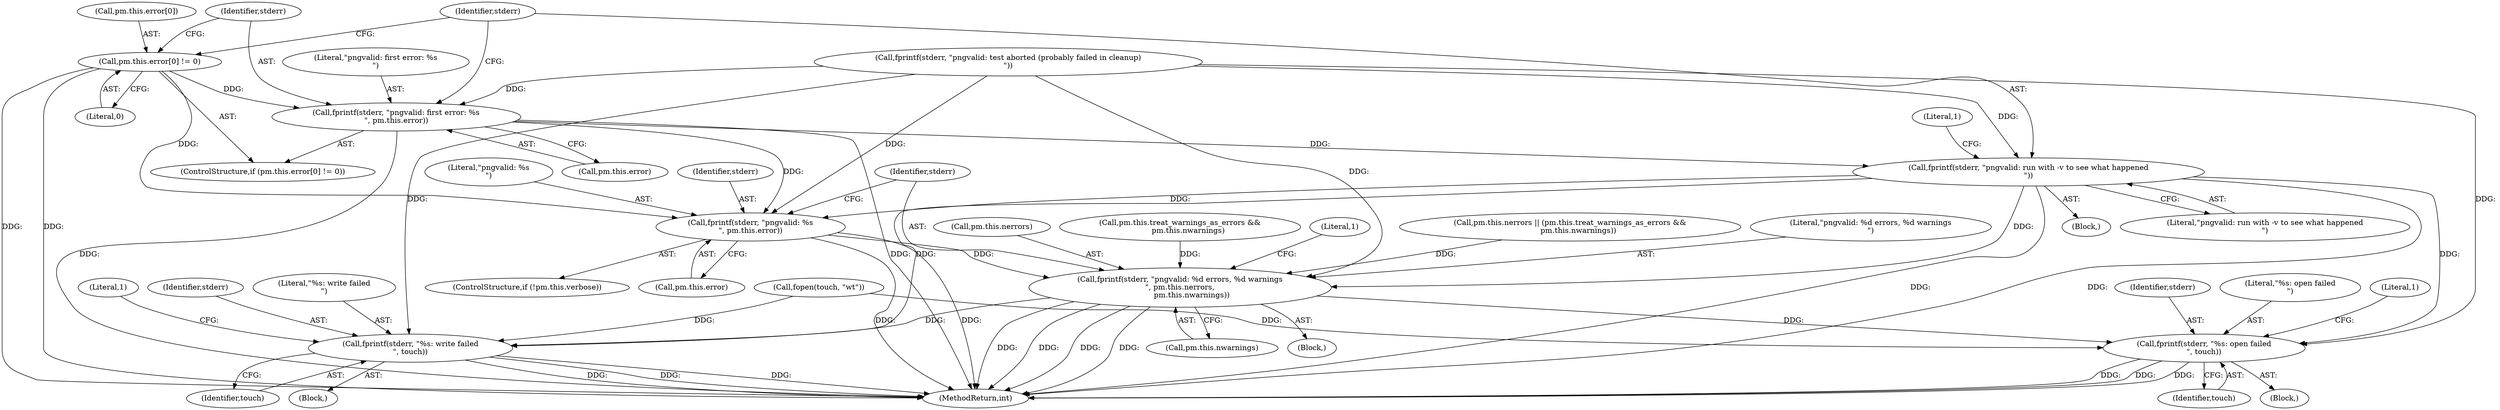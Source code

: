 digraph "0_Android_9d4853418ab2f754c2b63e091c29c5529b8b86ca_94@array" {
"1001652" [label="(Call,pm.this.error[0] != 0)"];
"1001661" [label="(Call,fprintf(stderr, \"pngvalid: first error: %s\n\", pm.this.error))"];
"1001669" [label="(Call,fprintf(stderr, \"pngvalid: run with -v to see what happened\n\"))"];
"1001767" [label="(Call,fprintf(stderr, \"pngvalid: %s\n\", pm.this.error))"];
"1001775" [label="(Call,fprintf(stderr, \"pngvalid: %d errors, %d warnings\n\", pm.this.nerrors,\n          pm.this.nwarnings))"];
"1001825" [label="(Call,fprintf(stderr, \"%s: write failed\n\", touch))"];
"1001833" [label="(Call,fprintf(stderr, \"%s: open failed\n\", touch))"];
"1001650" [label="(Block,)"];
"1001640" [label="(Call,fprintf(stderr, \"pngvalid: test aborted (probably failed in cleanup)\n\"))"];
"1001671" [label="(Literal,\"pngvalid: run with -v to see what happened\n\")"];
"1001673" [label="(Literal,1)"];
"1001653" [label="(Call,pm.this.error[0])"];
"1001798" [label="(Call,fopen(touch, \"wt\"))"];
"1001662" [label="(Identifier,stderr)"];
"1001828" [label="(Identifier,touch)"];
"1001825" [label="(Call,fprintf(stderr, \"%s: write failed\n\", touch))"];
"1001836" [label="(Identifier,touch)"];
"1001742" [label="(Call,pm.this.nerrors || (pm.this.treat_warnings_as_errors &&\n       pm.this.nwarnings))"];
"1001824" [label="(Block,)"];
"1001775" [label="(Call,fprintf(stderr, \"pngvalid: %d errors, %d warnings\n\", pm.this.nerrors,\n          pm.this.nwarnings))"];
"1001776" [label="(Identifier,stderr)"];
"1001834" [label="(Identifier,stderr)"];
"1001769" [label="(Literal,\"pngvalid: %s\n\")"];
"1001760" [label="(ControlStructure,if (!pm.this.verbose))"];
"1001660" [label="(Literal,0)"];
"1001783" [label="(Call,pm.this.nwarnings)"];
"1001777" [label="(Literal,\"pngvalid: %d errors, %d warnings\n\")"];
"1001778" [label="(Call,pm.this.nerrors)"];
"1001748" [label="(Call,pm.this.treat_warnings_as_errors &&\n       pm.this.nwarnings)"];
"1001663" [label="(Literal,\"pngvalid: first error: %s\n\")"];
"1001767" [label="(Call,fprintf(stderr, \"pngvalid: %s\n\", pm.this.error))"];
"1001759" [label="(Block,)"];
"1001661" [label="(Call,fprintf(stderr, \"pngvalid: first error: %s\n\", pm.this.error))"];
"1001664" [label="(Call,pm.this.error)"];
"1001830" [label="(Literal,1)"];
"1001651" [label="(ControlStructure,if (pm.this.error[0] != 0))"];
"1001833" [label="(Call,fprintf(stderr, \"%s: open failed\n\", touch))"];
"1001669" [label="(Call,fprintf(stderr, \"pngvalid: run with -v to see what happened\n\"))"];
"1001832" [label="(Block,)"];
"1001835" [label="(Literal,\"%s: open failed\n\")"];
"1001826" [label="(Identifier,stderr)"];
"1001789" [label="(Literal,1)"];
"1001670" [label="(Identifier,stderr)"];
"1001827" [label="(Literal,\"%s: write failed\n\")"];
"1001838" [label="(Literal,1)"];
"1001652" [label="(Call,pm.this.error[0] != 0)"];
"1001841" [label="(MethodReturn,int)"];
"1001770" [label="(Call,pm.this.error)"];
"1001768" [label="(Identifier,stderr)"];
"1001652" -> "1001651"  [label="AST: "];
"1001652" -> "1001660"  [label="CFG: "];
"1001653" -> "1001652"  [label="AST: "];
"1001660" -> "1001652"  [label="AST: "];
"1001662" -> "1001652"  [label="CFG: "];
"1001670" -> "1001652"  [label="CFG: "];
"1001652" -> "1001841"  [label="DDG: "];
"1001652" -> "1001841"  [label="DDG: "];
"1001652" -> "1001661"  [label="DDG: "];
"1001652" -> "1001767"  [label="DDG: "];
"1001661" -> "1001651"  [label="AST: "];
"1001661" -> "1001664"  [label="CFG: "];
"1001662" -> "1001661"  [label="AST: "];
"1001663" -> "1001661"  [label="AST: "];
"1001664" -> "1001661"  [label="AST: "];
"1001670" -> "1001661"  [label="CFG: "];
"1001661" -> "1001841"  [label="DDG: "];
"1001661" -> "1001841"  [label="DDG: "];
"1001640" -> "1001661"  [label="DDG: "];
"1001661" -> "1001669"  [label="DDG: "];
"1001661" -> "1001767"  [label="DDG: "];
"1001669" -> "1001650"  [label="AST: "];
"1001669" -> "1001671"  [label="CFG: "];
"1001670" -> "1001669"  [label="AST: "];
"1001671" -> "1001669"  [label="AST: "];
"1001673" -> "1001669"  [label="CFG: "];
"1001669" -> "1001841"  [label="DDG: "];
"1001669" -> "1001841"  [label="DDG: "];
"1001640" -> "1001669"  [label="DDG: "];
"1001669" -> "1001767"  [label="DDG: "];
"1001669" -> "1001775"  [label="DDG: "];
"1001669" -> "1001825"  [label="DDG: "];
"1001669" -> "1001833"  [label="DDG: "];
"1001767" -> "1001760"  [label="AST: "];
"1001767" -> "1001770"  [label="CFG: "];
"1001768" -> "1001767"  [label="AST: "];
"1001769" -> "1001767"  [label="AST: "];
"1001770" -> "1001767"  [label="AST: "];
"1001776" -> "1001767"  [label="CFG: "];
"1001767" -> "1001841"  [label="DDG: "];
"1001767" -> "1001841"  [label="DDG: "];
"1001640" -> "1001767"  [label="DDG: "];
"1001767" -> "1001775"  [label="DDG: "];
"1001775" -> "1001759"  [label="AST: "];
"1001775" -> "1001783"  [label="CFG: "];
"1001776" -> "1001775"  [label="AST: "];
"1001777" -> "1001775"  [label="AST: "];
"1001778" -> "1001775"  [label="AST: "];
"1001783" -> "1001775"  [label="AST: "];
"1001789" -> "1001775"  [label="CFG: "];
"1001775" -> "1001841"  [label="DDG: "];
"1001775" -> "1001841"  [label="DDG: "];
"1001775" -> "1001841"  [label="DDG: "];
"1001775" -> "1001841"  [label="DDG: "];
"1001640" -> "1001775"  [label="DDG: "];
"1001742" -> "1001775"  [label="DDG: "];
"1001748" -> "1001775"  [label="DDG: "];
"1001775" -> "1001825"  [label="DDG: "];
"1001775" -> "1001833"  [label="DDG: "];
"1001825" -> "1001824"  [label="AST: "];
"1001825" -> "1001828"  [label="CFG: "];
"1001826" -> "1001825"  [label="AST: "];
"1001827" -> "1001825"  [label="AST: "];
"1001828" -> "1001825"  [label="AST: "];
"1001830" -> "1001825"  [label="CFG: "];
"1001825" -> "1001841"  [label="DDG: "];
"1001825" -> "1001841"  [label="DDG: "];
"1001825" -> "1001841"  [label="DDG: "];
"1001640" -> "1001825"  [label="DDG: "];
"1001798" -> "1001825"  [label="DDG: "];
"1001833" -> "1001832"  [label="AST: "];
"1001833" -> "1001836"  [label="CFG: "];
"1001834" -> "1001833"  [label="AST: "];
"1001835" -> "1001833"  [label="AST: "];
"1001836" -> "1001833"  [label="AST: "];
"1001838" -> "1001833"  [label="CFG: "];
"1001833" -> "1001841"  [label="DDG: "];
"1001833" -> "1001841"  [label="DDG: "];
"1001833" -> "1001841"  [label="DDG: "];
"1001640" -> "1001833"  [label="DDG: "];
"1001798" -> "1001833"  [label="DDG: "];
}
